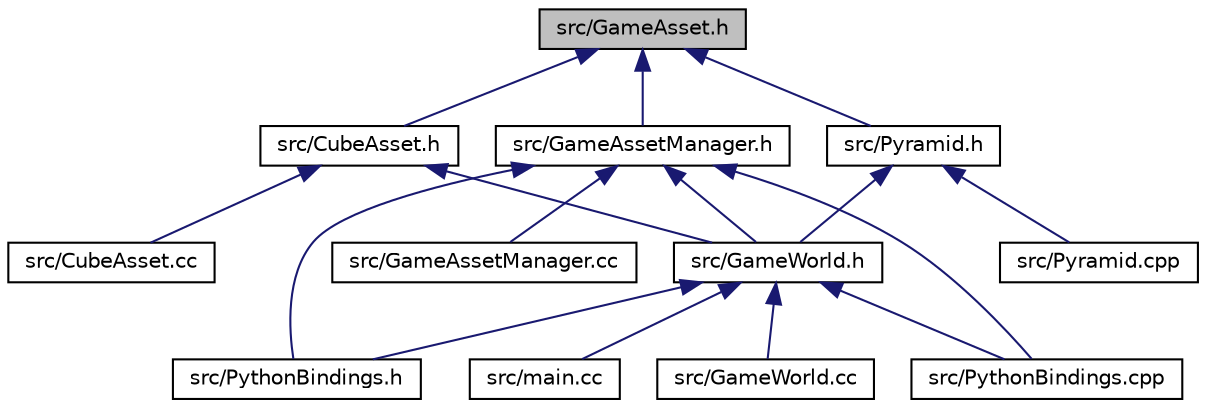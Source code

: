 digraph "src/GameAsset.h"
{
  edge [fontname="Helvetica",fontsize="10",labelfontname="Helvetica",labelfontsize="10"];
  node [fontname="Helvetica",fontsize="10",shape=record];
  Node1 [label="src/GameAsset.h",height=0.2,width=0.4,color="black", fillcolor="grey75", style="filled", fontcolor="black"];
  Node1 -> Node2 [dir="back",color="midnightblue",fontsize="10",style="solid"];
  Node2 [label="src/CubeAsset.h",height=0.2,width=0.4,color="black", fillcolor="white", style="filled",URL="$_cube_asset_8h.html"];
  Node2 -> Node3 [dir="back",color="midnightblue",fontsize="10",style="solid"];
  Node3 [label="src/CubeAsset.cc",height=0.2,width=0.4,color="black", fillcolor="white", style="filled",URL="$_cube_asset_8cc.html"];
  Node2 -> Node4 [dir="back",color="midnightblue",fontsize="10",style="solid"];
  Node4 [label="src/GameWorld.h",height=0.2,width=0.4,color="black", fillcolor="white", style="filled",URL="$_game_world_8h.html"];
  Node4 -> Node5 [dir="back",color="midnightblue",fontsize="10",style="solid"];
  Node5 [label="src/GameWorld.cc",height=0.2,width=0.4,color="black", fillcolor="white", style="filled",URL="$_game_world_8cc.html"];
  Node4 -> Node6 [dir="back",color="midnightblue",fontsize="10",style="solid"];
  Node6 [label="src/main.cc",height=0.2,width=0.4,color="black", fillcolor="white", style="filled",URL="$main_8cc.html"];
  Node4 -> Node7 [dir="back",color="midnightblue",fontsize="10",style="solid"];
  Node7 [label="src/PythonBindings.cpp",height=0.2,width=0.4,color="black", fillcolor="white", style="filled",URL="$_python_bindings_8cpp.html"];
  Node4 -> Node8 [dir="back",color="midnightblue",fontsize="10",style="solid"];
  Node8 [label="src/PythonBindings.h",height=0.2,width=0.4,color="black", fillcolor="white", style="filled",URL="$_python_bindings_8h.html"];
  Node1 -> Node9 [dir="back",color="midnightblue",fontsize="10",style="solid"];
  Node9 [label="src/GameAssetManager.h",height=0.2,width=0.4,color="black", fillcolor="white", style="filled",URL="$_game_asset_manager_8h.html"];
  Node9 -> Node10 [dir="back",color="midnightblue",fontsize="10",style="solid"];
  Node10 [label="src/GameAssetManager.cc",height=0.2,width=0.4,color="black", fillcolor="white", style="filled",URL="$_game_asset_manager_8cc.html"];
  Node9 -> Node4 [dir="back",color="midnightblue",fontsize="10",style="solid"];
  Node9 -> Node7 [dir="back",color="midnightblue",fontsize="10",style="solid"];
  Node9 -> Node8 [dir="back",color="midnightblue",fontsize="10",style="solid"];
  Node1 -> Node11 [dir="back",color="midnightblue",fontsize="10",style="solid"];
  Node11 [label="src/Pyramid.h",height=0.2,width=0.4,color="black", fillcolor="white", style="filled",URL="$_pyramid_8h.html"];
  Node11 -> Node4 [dir="back",color="midnightblue",fontsize="10",style="solid"];
  Node11 -> Node12 [dir="back",color="midnightblue",fontsize="10",style="solid"];
  Node12 [label="src/Pyramid.cpp",height=0.2,width=0.4,color="black", fillcolor="white", style="filled",URL="$_pyramid_8cpp.html"];
}

